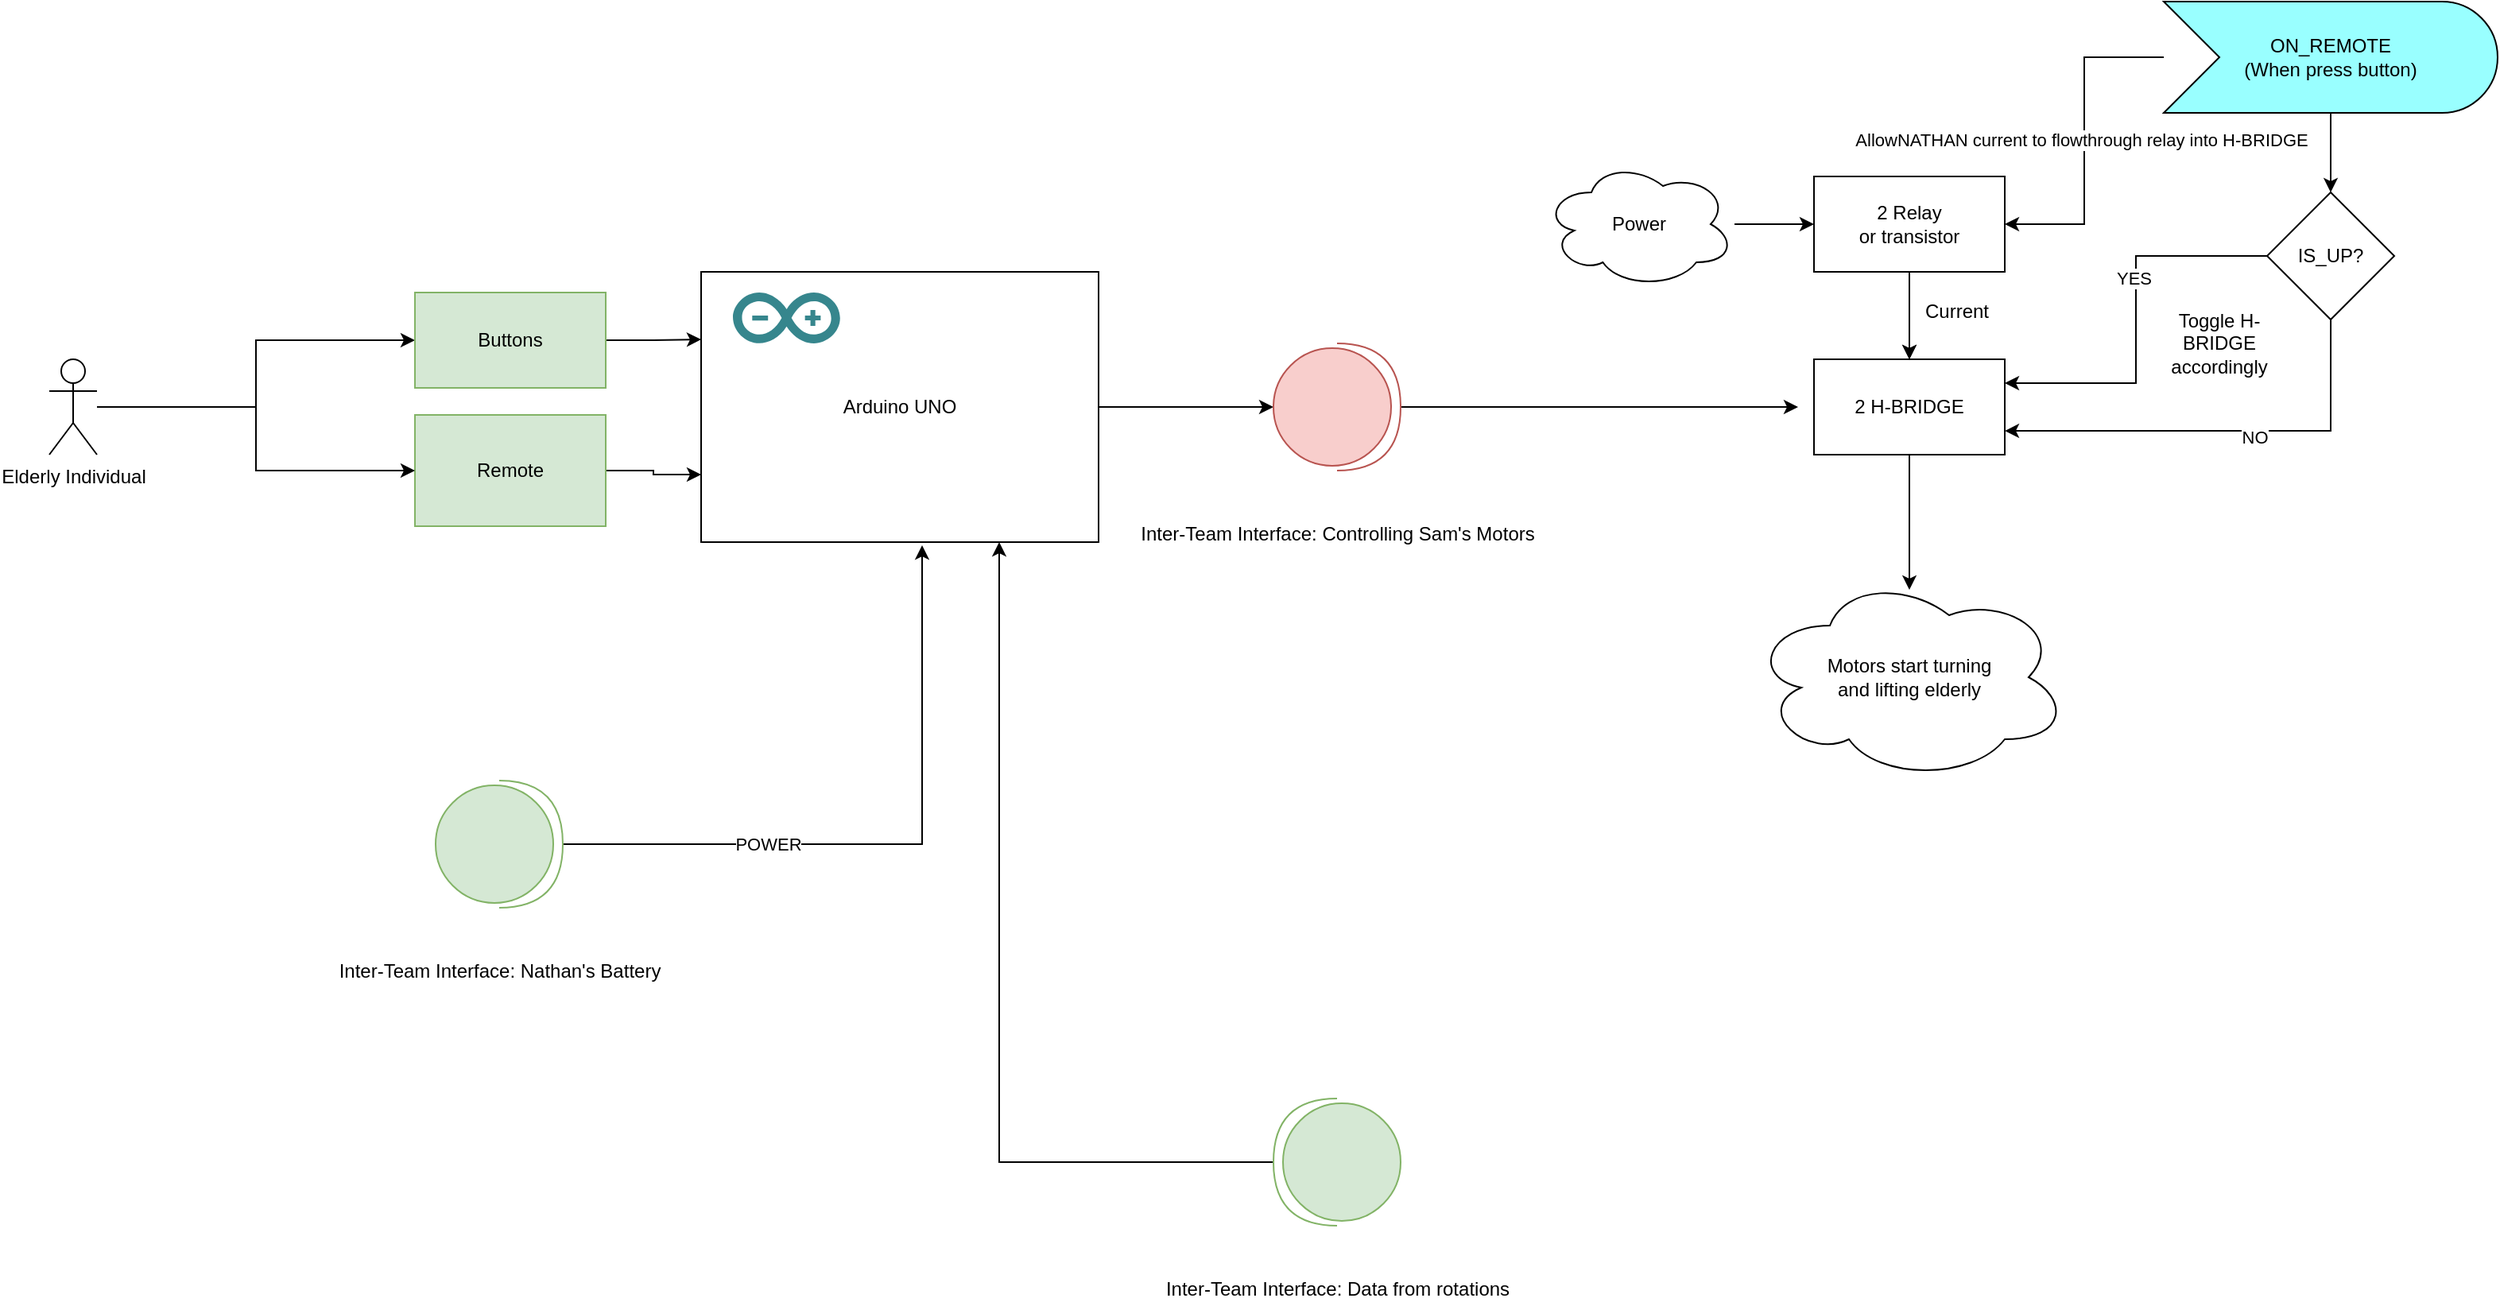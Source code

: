 <mxfile version="17.1.3" type="github">
  <diagram id="8S9VvhVk1K-bbQ3YesDj" name="Page-1">
    <mxGraphModel dx="1677" dy="746" grid="1" gridSize="10" guides="1" tooltips="1" connect="1" arrows="1" fold="1" page="1" pageScale="1" pageWidth="850" pageHeight="1100" math="0" shadow="0">
      <root>
        <mxCell id="0" />
        <mxCell id="1" parent="0" />
        <mxCell id="bIF0oqi-80NOMJn53a4g-1" style="edgeStyle=orthogonalEdgeStyle;rounded=0;orthogonalLoop=1;jettySize=auto;html=1;entryX=0;entryY=0.75;entryDx=0;entryDy=0;" edge="1" parent="1" source="bIF0oqi-80NOMJn53a4g-2" target="bIF0oqi-80NOMJn53a4g-9">
          <mxGeometry relative="1" as="geometry" />
        </mxCell>
        <mxCell id="bIF0oqi-80NOMJn53a4g-2" value="Remote" style="rounded=0;whiteSpace=wrap;html=1;fillColor=#d5e8d4;strokeColor=#82b366;" vertex="1" parent="1">
          <mxGeometry x="-420" y="260" width="120" height="70" as="geometry" />
        </mxCell>
        <mxCell id="bIF0oqi-80NOMJn53a4g-3" value="" style="edgeStyle=orthogonalEdgeStyle;rounded=0;orthogonalLoop=1;jettySize=auto;html=1;" edge="1" parent="1" source="bIF0oqi-80NOMJn53a4g-5" target="bIF0oqi-80NOMJn53a4g-2">
          <mxGeometry relative="1" as="geometry" />
        </mxCell>
        <mxCell id="bIF0oqi-80NOMJn53a4g-4" style="edgeStyle=orthogonalEdgeStyle;rounded=0;orthogonalLoop=1;jettySize=auto;html=1;entryX=0;entryY=0.5;entryDx=0;entryDy=0;" edge="1" parent="1" source="bIF0oqi-80NOMJn53a4g-5" target="bIF0oqi-80NOMJn53a4g-7">
          <mxGeometry relative="1" as="geometry" />
        </mxCell>
        <mxCell id="bIF0oqi-80NOMJn53a4g-5" value="Elderly Individual" style="shape=umlActor;verticalLabelPosition=bottom;verticalAlign=top;html=1;outlineConnect=0;" vertex="1" parent="1">
          <mxGeometry x="-650" y="225" width="30" height="60" as="geometry" />
        </mxCell>
        <mxCell id="bIF0oqi-80NOMJn53a4g-6" style="edgeStyle=orthogonalEdgeStyle;rounded=0;orthogonalLoop=1;jettySize=auto;html=1;entryX=0;entryY=0.25;entryDx=0;entryDy=0;" edge="1" parent="1" source="bIF0oqi-80NOMJn53a4g-7" target="bIF0oqi-80NOMJn53a4g-9">
          <mxGeometry relative="1" as="geometry" />
        </mxCell>
        <mxCell id="bIF0oqi-80NOMJn53a4g-7" value="Buttons" style="rounded=0;whiteSpace=wrap;html=1;fillColor=#d5e8d4;strokeColor=#82b366;" vertex="1" parent="1">
          <mxGeometry x="-420" y="183" width="120" height="60" as="geometry" />
        </mxCell>
        <mxCell id="bIF0oqi-80NOMJn53a4g-8" style="edgeStyle=orthogonalEdgeStyle;rounded=0;orthogonalLoop=1;jettySize=auto;html=1;" edge="1" parent="1" source="bIF0oqi-80NOMJn53a4g-9" target="bIF0oqi-80NOMJn53a4g-10">
          <mxGeometry relative="1" as="geometry" />
        </mxCell>
        <mxCell id="bIF0oqi-80NOMJn53a4g-9" value="Arduino UNO" style="rounded=0;whiteSpace=wrap;html=1;" vertex="1" parent="1">
          <mxGeometry x="-240" y="170" width="250" height="170" as="geometry" />
        </mxCell>
        <mxCell id="bIF0oqi-80NOMJn53a4g-17" style="edgeStyle=orthogonalEdgeStyle;rounded=0;orthogonalLoop=1;jettySize=auto;html=1;" edge="1" parent="1" source="bIF0oqi-80NOMJn53a4g-10">
          <mxGeometry relative="1" as="geometry">
            <mxPoint x="450" y="255" as="targetPoint" />
            <Array as="points">
              <mxPoint x="410" y="255" />
              <mxPoint x="410" y="255" />
            </Array>
          </mxGeometry>
        </mxCell>
        <mxCell id="bIF0oqi-80NOMJn53a4g-10" value="Inter-Team Interface: Controlling Sam&#39;s Motors" style="shape=providedRequiredInterface;html=1;verticalLabelPosition=bottom;sketch=0;fillColor=#f8cecc;strokeColor=#b85450;" vertex="1" parent="1">
          <mxGeometry x="120" y="215" width="80" height="80" as="geometry" />
        </mxCell>
        <mxCell id="bIF0oqi-80NOMJn53a4g-11" style="edgeStyle=orthogonalEdgeStyle;rounded=0;orthogonalLoop=1;jettySize=auto;html=1;entryX=0.556;entryY=1.012;entryDx=0;entryDy=0;entryPerimeter=0;" edge="1" parent="1" source="bIF0oqi-80NOMJn53a4g-13" target="bIF0oqi-80NOMJn53a4g-9">
          <mxGeometry relative="1" as="geometry" />
        </mxCell>
        <mxCell id="bIF0oqi-80NOMJn53a4g-12" value="POWER" style="edgeLabel;html=1;align=center;verticalAlign=middle;resizable=0;points=[];" vertex="1" connectable="0" parent="bIF0oqi-80NOMJn53a4g-11">
          <mxGeometry x="-0.034" y="1" relative="1" as="geometry">
            <mxPoint x="-71" y="1" as="offset" />
          </mxGeometry>
        </mxCell>
        <mxCell id="bIF0oqi-80NOMJn53a4g-13" value="Inter-Team Interface: Nathan&#39;s Battery" style="shape=providedRequiredInterface;html=1;verticalLabelPosition=bottom;sketch=0;fillColor=#d5e8d4;strokeColor=#82b366;" vertex="1" parent="1">
          <mxGeometry x="-407" y="490" width="80" height="80" as="geometry" />
        </mxCell>
        <mxCell id="bIF0oqi-80NOMJn53a4g-14" style="edgeStyle=orthogonalEdgeStyle;rounded=0;orthogonalLoop=1;jettySize=auto;html=1;entryX=0.75;entryY=1;entryDx=0;entryDy=0;" edge="1" parent="1" source="bIF0oqi-80NOMJn53a4g-15" target="bIF0oqi-80NOMJn53a4g-9">
          <mxGeometry relative="1" as="geometry" />
        </mxCell>
        <mxCell id="bIF0oqi-80NOMJn53a4g-15" value="Inter-Team Interface: Data from rotations" style="shape=providedRequiredInterface;html=1;verticalLabelPosition=bottom;sketch=0;direction=west;fillColor=#d5e8d4;strokeColor=#82b366;" vertex="1" parent="1">
          <mxGeometry x="120" y="690" width="80" height="80" as="geometry" />
        </mxCell>
        <mxCell id="bIF0oqi-80NOMJn53a4g-16" value="" style="dashed=0;outlineConnect=0;html=1;align=center;labelPosition=center;verticalLabelPosition=bottom;verticalAlign=top;shape=mxgraph.weblogos.arduino;fillColor=#36868D;strokeColor=none" vertex="1" parent="1">
          <mxGeometry x="-220" y="183" width="67.4" height="32" as="geometry" />
        </mxCell>
        <mxCell id="bIF0oqi-80NOMJn53a4g-22" style="edgeStyle=orthogonalEdgeStyle;rounded=0;orthogonalLoop=1;jettySize=auto;html=1;entryX=0.5;entryY=0;entryDx=0;entryDy=0;" edge="1" parent="1" source="bIF0oqi-80NOMJn53a4g-20" target="bIF0oqi-80NOMJn53a4g-21">
          <mxGeometry relative="1" as="geometry" />
        </mxCell>
        <mxCell id="bIF0oqi-80NOMJn53a4g-39" value="" style="edgeStyle=orthogonalEdgeStyle;rounded=0;orthogonalLoop=1;jettySize=auto;html=1;" edge="1" parent="1" source="bIF0oqi-80NOMJn53a4g-20" target="bIF0oqi-80NOMJn53a4g-21">
          <mxGeometry relative="1" as="geometry">
            <Array as="points">
              <mxPoint x="520" y="190" />
              <mxPoint x="520" y="190" />
            </Array>
          </mxGeometry>
        </mxCell>
        <mxCell id="bIF0oqi-80NOMJn53a4g-20" value="&lt;div&gt;2 Relay &lt;br&gt;&lt;/div&gt;&lt;div&gt;or transistor&lt;br&gt;&lt;/div&gt;" style="rounded=0;whiteSpace=wrap;html=1;" vertex="1" parent="1">
          <mxGeometry x="460" y="110" width="120" height="60" as="geometry" />
        </mxCell>
        <mxCell id="bIF0oqi-80NOMJn53a4g-38" style="edgeStyle=orthogonalEdgeStyle;rounded=0;orthogonalLoop=1;jettySize=auto;html=1;" edge="1" parent="1" source="bIF0oqi-80NOMJn53a4g-21">
          <mxGeometry relative="1" as="geometry">
            <mxPoint x="520" y="370" as="targetPoint" />
          </mxGeometry>
        </mxCell>
        <mxCell id="bIF0oqi-80NOMJn53a4g-21" value="2 H-BRIDGE" style="rounded=0;whiteSpace=wrap;html=1;" vertex="1" parent="1">
          <mxGeometry x="460" y="225" width="120" height="60" as="geometry" />
        </mxCell>
        <mxCell id="bIF0oqi-80NOMJn53a4g-24" style="edgeStyle=orthogonalEdgeStyle;rounded=0;orthogonalLoop=1;jettySize=auto;html=1;" edge="1" parent="1" source="bIF0oqi-80NOMJn53a4g-23" target="bIF0oqi-80NOMJn53a4g-20">
          <mxGeometry relative="1" as="geometry" />
        </mxCell>
        <mxCell id="bIF0oqi-80NOMJn53a4g-23" value="Power" style="ellipse;shape=cloud;whiteSpace=wrap;html=1;" vertex="1" parent="1">
          <mxGeometry x="290" y="100" width="120" height="80" as="geometry" />
        </mxCell>
        <mxCell id="bIF0oqi-80NOMJn53a4g-27" style="edgeStyle=orthogonalEdgeStyle;rounded=0;orthogonalLoop=1;jettySize=auto;html=1;entryX=1;entryY=0.5;entryDx=0;entryDy=0;" edge="1" parent="1" source="bIF0oqi-80NOMJn53a4g-26" target="bIF0oqi-80NOMJn53a4g-20">
          <mxGeometry relative="1" as="geometry" />
        </mxCell>
        <mxCell id="bIF0oqi-80NOMJn53a4g-28" value="AllowNATHAN current to flowthrough relay into H-BRIDGE " style="edgeLabel;html=1;align=center;verticalAlign=middle;resizable=0;points=[];" vertex="1" connectable="0" parent="bIF0oqi-80NOMJn53a4g-27">
          <mxGeometry x="-0.01" y="-2" relative="1" as="geometry">
            <mxPoint as="offset" />
          </mxGeometry>
        </mxCell>
        <mxCell id="bIF0oqi-80NOMJn53a4g-30" style="edgeStyle=orthogonalEdgeStyle;rounded=0;orthogonalLoop=1;jettySize=auto;html=1;entryX=0.5;entryY=0;entryDx=0;entryDy=0;" edge="1" parent="1" source="bIF0oqi-80NOMJn53a4g-26" target="bIF0oqi-80NOMJn53a4g-29">
          <mxGeometry relative="1" as="geometry" />
        </mxCell>
        <mxCell id="bIF0oqi-80NOMJn53a4g-26" value="&lt;div&gt;ON_REMOTE&lt;/div&gt;&lt;div&gt;(When press button)&lt;br&gt;&lt;/div&gt;" style="html=1;outlineConnect=0;whiteSpace=wrap;fillColor=#99ffff;shape=mxgraph.archimate3.event;" vertex="1" parent="1">
          <mxGeometry x="680" width="210" height="70" as="geometry" />
        </mxCell>
        <mxCell id="bIF0oqi-80NOMJn53a4g-31" style="edgeStyle=orthogonalEdgeStyle;rounded=0;orthogonalLoop=1;jettySize=auto;html=1;entryX=1;entryY=0.25;entryDx=0;entryDy=0;" edge="1" parent="1" source="bIF0oqi-80NOMJn53a4g-29" target="bIF0oqi-80NOMJn53a4g-21">
          <mxGeometry relative="1" as="geometry">
            <mxPoint x="720" y="280" as="targetPoint" />
          </mxGeometry>
        </mxCell>
        <mxCell id="bIF0oqi-80NOMJn53a4g-32" value="YES" style="edgeLabel;html=1;align=center;verticalAlign=middle;resizable=0;points=[];" vertex="1" connectable="0" parent="bIF0oqi-80NOMJn53a4g-31">
          <mxGeometry x="-0.218" y="-2" relative="1" as="geometry">
            <mxPoint as="offset" />
          </mxGeometry>
        </mxCell>
        <mxCell id="bIF0oqi-80NOMJn53a4g-33" style="edgeStyle=orthogonalEdgeStyle;rounded=0;orthogonalLoop=1;jettySize=auto;html=1;entryX=1;entryY=0.75;entryDx=0;entryDy=0;" edge="1" parent="1">
          <mxGeometry relative="1" as="geometry">
            <mxPoint x="580.0" y="270.03" as="targetPoint" />
            <mxPoint x="785.034" y="199.996" as="sourcePoint" />
            <Array as="points">
              <mxPoint x="785" y="270.03" />
            </Array>
          </mxGeometry>
        </mxCell>
        <mxCell id="bIF0oqi-80NOMJn53a4g-34" value="NO" style="edgeLabel;html=1;align=center;verticalAlign=middle;resizable=0;points=[];" vertex="1" connectable="0" parent="bIF0oqi-80NOMJn53a4g-33">
          <mxGeometry x="-0.142" y="4" relative="1" as="geometry">
            <mxPoint as="offset" />
          </mxGeometry>
        </mxCell>
        <mxCell id="bIF0oqi-80NOMJn53a4g-29" value="IS_UP?" style="rhombus;whiteSpace=wrap;html=1;" vertex="1" parent="1">
          <mxGeometry x="745" y="120" width="80" height="80" as="geometry" />
        </mxCell>
        <mxCell id="bIF0oqi-80NOMJn53a4g-36" value="Toggle H-BRIDGE accordingly" style="text;html=1;strokeColor=none;fillColor=none;align=center;verticalAlign=middle;whiteSpace=wrap;rounded=0;" vertex="1" parent="1">
          <mxGeometry x="685" y="200" width="60" height="30" as="geometry" />
        </mxCell>
        <mxCell id="bIF0oqi-80NOMJn53a4g-37" value="&lt;div&gt;Motors start turning&lt;/div&gt;&lt;div&gt;and lifting elderly&lt;br&gt;&lt;/div&gt;" style="ellipse;shape=cloud;whiteSpace=wrap;html=1;" vertex="1" parent="1">
          <mxGeometry x="420" y="360" width="200" height="130" as="geometry" />
        </mxCell>
        <mxCell id="bIF0oqi-80NOMJn53a4g-40" value="Current" style="text;html=1;strokeColor=none;fillColor=none;align=center;verticalAlign=middle;whiteSpace=wrap;rounded=0;" vertex="1" parent="1">
          <mxGeometry x="520" y="180" width="60" height="30" as="geometry" />
        </mxCell>
      </root>
    </mxGraphModel>
  </diagram>
</mxfile>
